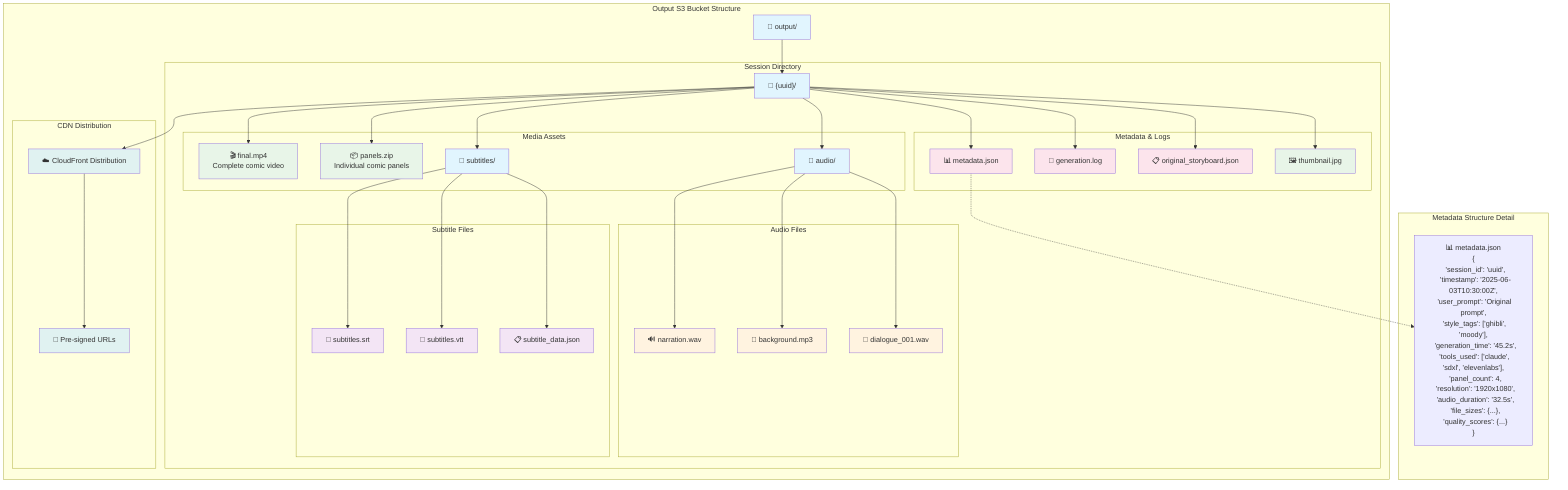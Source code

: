 graph TB
    subgraph "Output S3 Bucket Structure"
        Root[📁 output/]
        
        subgraph "Session Directory"
            SessionDir["📁 {uuid}/"]
            
            subgraph "Media Assets"
                FinalVideo[🎬 final.mp4<br/>Complete comic video]
                PanelZip[📦 panels.zip<br/>Individual comic panels]
                AudioDir[📁 audio/]
                SubDir[📁 subtitles/]
            end
            
            subgraph "Audio Files"
                Narration[🔊 narration.wav]
                Effects[🎵 background.mp3]
                Dialogue[💬 dialogue_001.wav]
            end
            
            subgraph "Subtitle Files"
                SubSRT[📝 subtitles.srt]
                SubVTT[📝 subtitles.vtt]
                SubJSON[📋 subtitle_data.json]
            end
            
            subgraph "Metadata & Logs"
                MetaJSON[📊 metadata.json]
                GenLog[📝 generation.log]
                Storyboard[📋 original_storyboard.json]
                Thumbnail[🖼️ thumbnail.jpg]
            end
        end
        
        subgraph "CDN Distribution"
            CloudFrontDist[☁️ CloudFront Distribution]
            SignedURLs[🔗 Pre-signed URLs]
        end
    end
    
    subgraph "Metadata Structure Detail"
        MetaDetail["📊 metadata.json<br/>{<br/>  'session_id': 'uuid',<br/>  'timestamp': '2025-06-03T10:30:00Z',<br/>  'user_prompt': 'Original prompt',<br/>  'style_tags': ['ghibli', 'moody'],<br/>  'generation_time': '45.2s',<br/>  'tools_used': ['claude', 'sdxl', 'elevenlabs'],<br/>  'panel_count': 4,<br/>  'resolution': '1920x1080',<br/>  'audio_duration': '32.5s',<br/>  'file_sizes': {...},<br/>  'quality_scores': {...}<br/>}"]
    end
    
    Root --> SessionDir
    SessionDir --> FinalVideo
    SessionDir --> PanelZip
    SessionDir --> AudioDir
    SessionDir --> SubDir
    SessionDir --> MetaJSON
    SessionDir --> GenLog
    SessionDir --> Storyboard
    SessionDir --> Thumbnail
    
    AudioDir --> Narration
    AudioDir --> Effects
    AudioDir --> Dialogue
    
    SubDir --> SubSRT
    SubDir --> SubVTT
    SubDir --> SubJSON
    
    SessionDir --> CloudFrontDist
    CloudFrontDist --> SignedURLs
    
    MetaJSON -.-> MetaDetail
    
    classDef directories fill:#e1f5fe
    classDef mediaFiles fill:#e8f5e8
    classDef audioFiles fill:#fff3e0
    classDef subtitleFiles fill:#f3e5f5
    classDef metaFiles fill:#fce4ec
    classDef cdn fill:#e0f2f1
    
    class Root,SessionDir,AudioDir,SubDir directories
    class FinalVideo,PanelZip,Thumbnail mediaFiles
    class Narration,Effects,Dialogue audioFiles
    class SubSRT,SubVTT,SubJSON subtitleFiles
    class MetaJSON,GenLog,Storyboard metaFiles
    class CloudFrontDist,SignedURLs cdn
